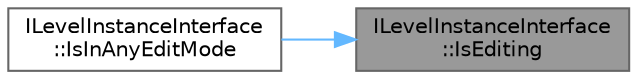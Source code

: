 digraph "ILevelInstanceInterface::IsEditing"
{
 // INTERACTIVE_SVG=YES
 // LATEX_PDF_SIZE
  bgcolor="transparent";
  edge [fontname=Helvetica,fontsize=10,labelfontname=Helvetica,labelfontsize=10];
  node [fontname=Helvetica,fontsize=10,shape=box,height=0.2,width=0.4];
  rankdir="RL";
  Node1 [id="Node000001",label="ILevelInstanceInterface\l::IsEditing",height=0.2,width=0.4,color="gray40", fillcolor="grey60", style="filled", fontcolor="black",tooltip=" "];
  Node1 -> Node2 [id="edge1_Node000001_Node000002",dir="back",color="steelblue1",style="solid",tooltip=" "];
  Node2 [id="Node000002",label="ILevelInstanceInterface\l::IsInAnyEditMode",height=0.2,width=0.4,color="grey40", fillcolor="white", style="filled",URL="$d5/da9/classILevelInstanceInterface.html#a3fb6c2f980e3bbebc7438a4444d1954d",tooltip=" "];
}
